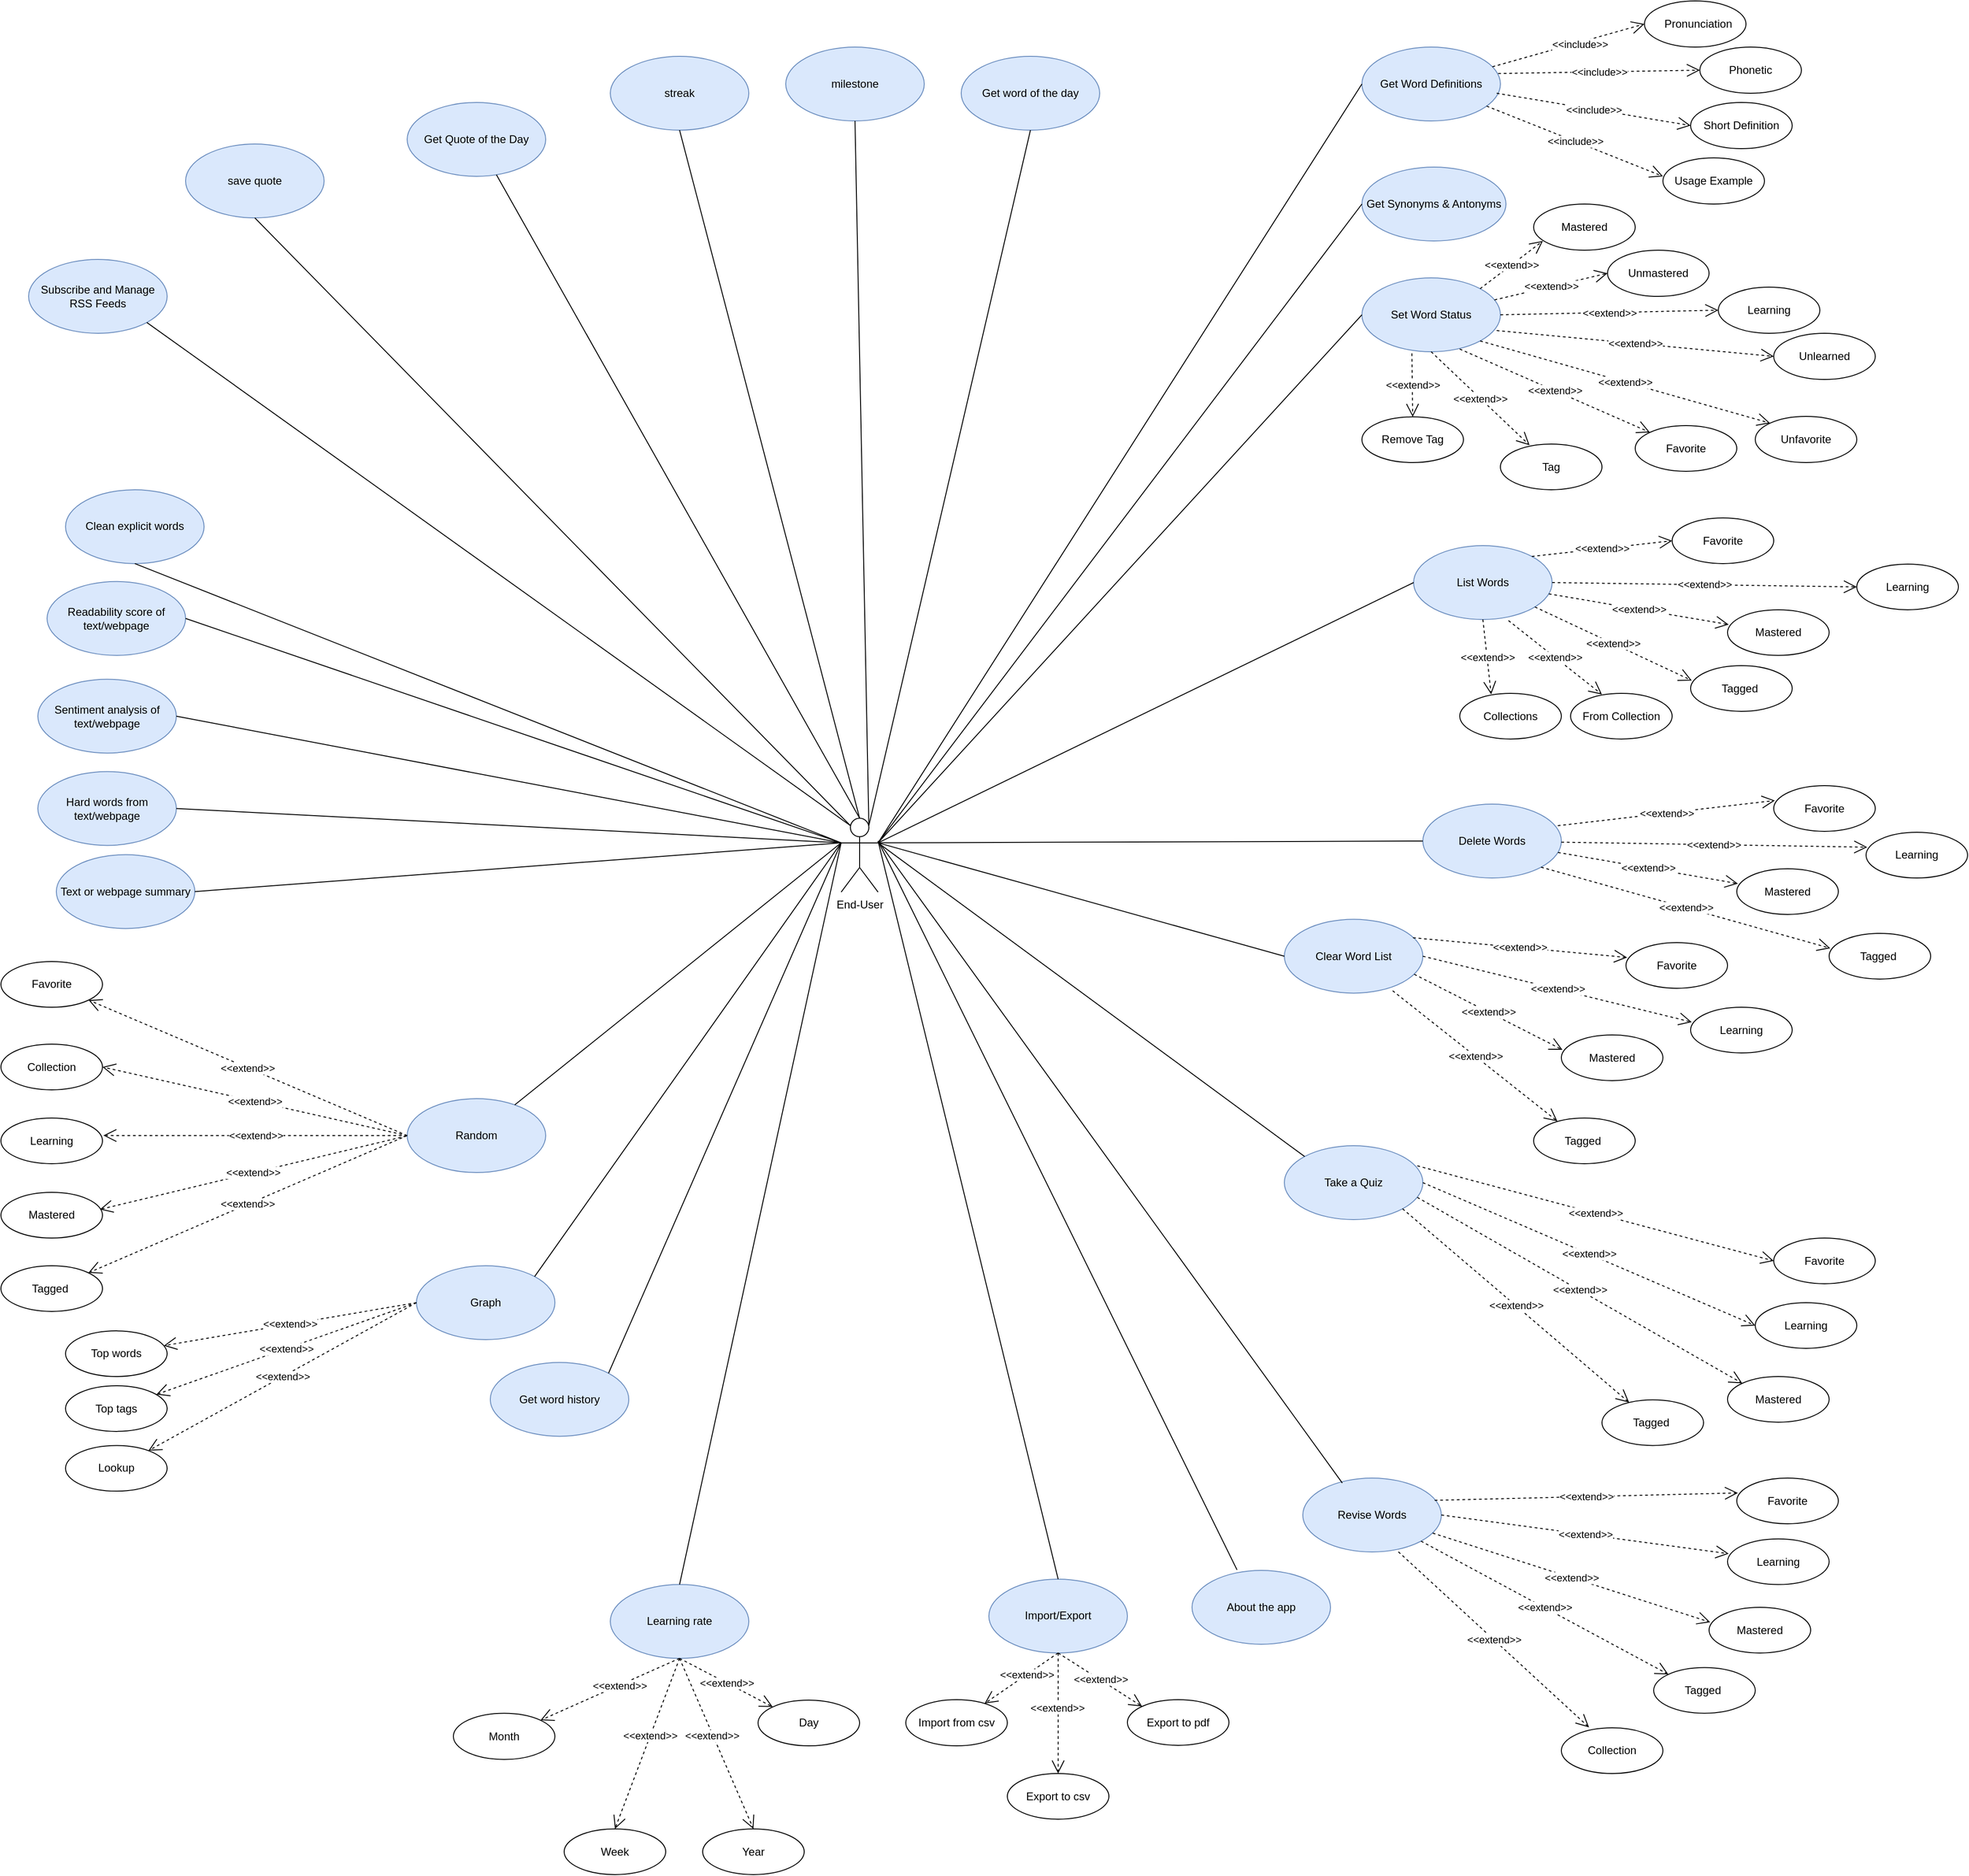 <mxfile version="20.8.3" type="github">
  <diagram id="zPU-ZQHdzsCE8Zm9KI6f" name="Page-1">
    <mxGraphModel dx="5340" dy="1580" grid="1" gridSize="10" guides="1" tooltips="1" connect="1" arrows="1" fold="1" page="1" pageScale="1" pageWidth="827" pageHeight="1169" math="0" shadow="0">
      <root>
        <mxCell id="0" />
        <mxCell id="1" parent="0" />
        <mxCell id="BPOh-EkQY-3shNrvovxU-1" value="Get Synonyms &amp;amp; Antonyms" style="ellipse;whiteSpace=wrap;html=1;fillColor=#dae8fc;strokeColor=#6c8ebf;" parent="1" vertex="1">
          <mxGeometry x="264" y="190" width="156" height="80" as="geometry" />
        </mxCell>
        <mxCell id="BPOh-EkQY-3shNrvovxU-2" value="Get Word Definitions" style="ellipse;whiteSpace=wrap;html=1;fillColor=#dae8fc;strokeColor=#6c8ebf;" parent="1" vertex="1">
          <mxGeometry x="264" y="60" width="150" height="80" as="geometry" />
        </mxCell>
        <mxCell id="BPOh-EkQY-3shNrvovxU-3" value="Set Word Status" style="ellipse;whiteSpace=wrap;html=1;fillColor=#dae8fc;strokeColor=#6c8ebf;" parent="1" vertex="1">
          <mxGeometry x="264" y="310" width="150" height="80" as="geometry" />
        </mxCell>
        <mxCell id="BPOh-EkQY-3shNrvovxU-5" value="End-User" style="shape=umlActor;verticalLabelPosition=bottom;verticalAlign=top;html=1;outlineConnect=0;" parent="1" vertex="1">
          <mxGeometry x="-300" y="895.28" width="40" height="80" as="geometry" />
        </mxCell>
        <mxCell id="9B-9gMZka3vors6aTcEZ-6" value="&amp;lt;&amp;lt;include&amp;gt;&amp;gt;" style="endArrow=open;endSize=12;dashed=1;html=1;rounded=0;entryX=0;entryY=0.5;entryDx=0;entryDy=0;" parent="1" source="BPOh-EkQY-3shNrvovxU-2" target="9B-9gMZka3vors6aTcEZ-11" edge="1">
          <mxGeometry x="0.139" y="-2" width="160" relative="1" as="geometry">
            <mxPoint x="450" y="200" as="sourcePoint" />
            <mxPoint x="570" y="40" as="targetPoint" />
            <mxPoint as="offset" />
          </mxGeometry>
        </mxCell>
        <mxCell id="9B-9gMZka3vors6aTcEZ-8" value="&amp;lt;&amp;lt;include&amp;gt;&amp;gt;" style="endArrow=open;endSize=12;dashed=1;html=1;rounded=0;exitX=0.984;exitY=0.358;exitDx=0;exitDy=0;exitPerimeter=0;entryX=0;entryY=0.5;entryDx=0;entryDy=0;" parent="1" source="BPOh-EkQY-3shNrvovxU-2" target="9B-9gMZka3vors6aTcEZ-12" edge="1">
          <mxGeometry width="160" relative="1" as="geometry">
            <mxPoint x="449.996" y="179.091" as="sourcePoint" />
            <mxPoint x="620" y="80" as="targetPoint" />
          </mxGeometry>
        </mxCell>
        <mxCell id="9B-9gMZka3vors6aTcEZ-9" value="&amp;lt;&amp;lt;include&amp;gt;&amp;gt;" style="endArrow=open;endSize=12;dashed=1;html=1;rounded=0;entryX=0;entryY=0.5;entryDx=0;entryDy=0;" parent="1" target="9B-9gMZka3vors6aTcEZ-13" edge="1">
          <mxGeometry width="160" relative="1" as="geometry">
            <mxPoint x="410" y="110" as="sourcePoint" />
            <mxPoint x="610" y="110" as="targetPoint" />
          </mxGeometry>
        </mxCell>
        <mxCell id="9B-9gMZka3vors6aTcEZ-10" value="&amp;lt;&amp;lt;include&amp;gt;&amp;gt;" style="endArrow=open;endSize=12;dashed=1;html=1;rounded=0;" parent="1" source="BPOh-EkQY-3shNrvovxU-2" edge="1">
          <mxGeometry width="160" relative="1" as="geometry">
            <mxPoint x="399.996" y="240.091" as="sourcePoint" />
            <mxPoint x="590" y="200" as="targetPoint" />
            <Array as="points" />
          </mxGeometry>
        </mxCell>
        <mxCell id="9B-9gMZka3vors6aTcEZ-11" value="&amp;nbsp; &amp;nbsp;Pronunciation&lt;span style=&quot;white-space: pre;&quot;&gt; &lt;/span&gt;" style="ellipse;whiteSpace=wrap;html=1;" parent="1" vertex="1">
          <mxGeometry x="570" y="10" width="110" height="50" as="geometry" />
        </mxCell>
        <mxCell id="9B-9gMZka3vors6aTcEZ-12" value="Phonetic" style="ellipse;whiteSpace=wrap;html=1;" parent="1" vertex="1">
          <mxGeometry x="630" y="60" width="110" height="50" as="geometry" />
        </mxCell>
        <mxCell id="9B-9gMZka3vors6aTcEZ-13" value="Short Definition" style="ellipse;whiteSpace=wrap;html=1;" parent="1" vertex="1">
          <mxGeometry x="620" y="120" width="110" height="50" as="geometry" />
        </mxCell>
        <mxCell id="9B-9gMZka3vors6aTcEZ-14" value="Usage Example" style="ellipse;whiteSpace=wrap;html=1;" parent="1" vertex="1">
          <mxGeometry x="590" y="180" width="110" height="50" as="geometry" />
        </mxCell>
        <mxCell id="9B-9gMZka3vors6aTcEZ-15" value="" style="endArrow=none;html=1;rounded=0;exitX=1;exitY=0.333;exitDx=0;exitDy=0;exitPerimeter=0;entryX=0;entryY=0.5;entryDx=0;entryDy=0;" parent="1" source="BPOh-EkQY-3shNrvovxU-5" target="BPOh-EkQY-3shNrvovxU-2" edge="1">
          <mxGeometry width="50" height="50" relative="1" as="geometry">
            <mxPoint x="300" y="390" as="sourcePoint" />
            <mxPoint x="350" y="340" as="targetPoint" />
          </mxGeometry>
        </mxCell>
        <mxCell id="9B-9gMZka3vors6aTcEZ-16" value="" style="endArrow=none;html=1;rounded=0;exitX=1;exitY=0.333;exitDx=0;exitDy=0;exitPerimeter=0;entryX=0;entryY=0.5;entryDx=0;entryDy=0;" parent="1" source="BPOh-EkQY-3shNrvovxU-5" target="BPOh-EkQY-3shNrvovxU-1" edge="1">
          <mxGeometry width="50" height="50" relative="1" as="geometry">
            <mxPoint x="110" y="296.667" as="sourcePoint" />
            <mxPoint x="274.0" y="110" as="targetPoint" />
          </mxGeometry>
        </mxCell>
        <mxCell id="9B-9gMZka3vors6aTcEZ-17" value="&amp;lt;&amp;lt;extend&amp;gt;&amp;gt;" style="endArrow=open;endSize=12;dashed=1;html=1;rounded=0;exitX=1;exitY=0;exitDx=0;exitDy=0;" parent="1" source="BPOh-EkQY-3shNrvovxU-3" edge="1">
          <mxGeometry width="160" relative="1" as="geometry">
            <mxPoint x="400.004" y="329.996" as="sourcePoint" />
            <mxPoint x="460" y="270" as="targetPoint" />
            <Array as="points" />
          </mxGeometry>
        </mxCell>
        <mxCell id="9B-9gMZka3vors6aTcEZ-18" value="Mastered" style="ellipse;whiteSpace=wrap;html=1;" parent="1" vertex="1">
          <mxGeometry x="450" y="230" width="110" height="50" as="geometry" />
        </mxCell>
        <mxCell id="9B-9gMZka3vors6aTcEZ-19" value="&amp;lt;&amp;lt;extend&amp;gt;&amp;gt;" style="endArrow=open;endSize=12;dashed=1;html=1;rounded=0;entryX=0;entryY=0.5;entryDx=0;entryDy=0;" parent="1" source="BPOh-EkQY-3shNrvovxU-3" target="9B-9gMZka3vors6aTcEZ-20" edge="1">
          <mxGeometry width="160" relative="1" as="geometry">
            <mxPoint x="414.0" y="404.56" as="sourcePoint" />
            <mxPoint x="527.65" y="390" as="targetPoint" />
            <Array as="points" />
          </mxGeometry>
        </mxCell>
        <mxCell id="9B-9gMZka3vors6aTcEZ-20" value="Unmastered" style="ellipse;whiteSpace=wrap;html=1;" parent="1" vertex="1">
          <mxGeometry x="530" y="280" width="110" height="50" as="geometry" />
        </mxCell>
        <mxCell id="9B-9gMZka3vors6aTcEZ-21" value="&amp;lt;&amp;lt;extend&amp;gt;&amp;gt;" style="endArrow=open;endSize=12;dashed=1;html=1;rounded=0;entryX=0;entryY=0.5;entryDx=0;entryDy=0;exitX=1;exitY=0.5;exitDx=0;exitDy=0;" parent="1" source="BPOh-EkQY-3shNrvovxU-3" target="9B-9gMZka3vors6aTcEZ-22" edge="1">
          <mxGeometry width="160" relative="1" as="geometry">
            <mxPoint x="369.996" y="472.317" as="sourcePoint" />
            <mxPoint x="487.29" y="500" as="targetPoint" />
            <Array as="points" />
          </mxGeometry>
        </mxCell>
        <mxCell id="9B-9gMZka3vors6aTcEZ-22" value="Learning" style="ellipse;whiteSpace=wrap;html=1;" parent="1" vertex="1">
          <mxGeometry x="650" y="320" width="110" height="50" as="geometry" />
        </mxCell>
        <mxCell id="9B-9gMZka3vors6aTcEZ-23" value="&amp;lt;&amp;lt;extend&amp;gt;&amp;gt;" style="endArrow=open;endSize=12;dashed=1;html=1;rounded=0;entryX=0;entryY=0.5;entryDx=0;entryDy=0;exitX=0.973;exitY=0.713;exitDx=0;exitDy=0;exitPerimeter=0;" parent="1" source="BPOh-EkQY-3shNrvovxU-3" target="9B-9gMZka3vors6aTcEZ-24" edge="1">
          <mxGeometry width="160" relative="1" as="geometry">
            <mxPoint x="359.996" y="532.317" as="sourcePoint" />
            <mxPoint x="477.29" y="560" as="targetPoint" />
            <Array as="points" />
          </mxGeometry>
        </mxCell>
        <mxCell id="9B-9gMZka3vors6aTcEZ-24" value="Unlearned" style="ellipse;whiteSpace=wrap;html=1;" parent="1" vertex="1">
          <mxGeometry x="710" y="370" width="110" height="50" as="geometry" />
        </mxCell>
        <mxCell id="9B-9gMZka3vors6aTcEZ-25" value="&amp;lt;&amp;lt;extend&amp;gt;&amp;gt;" style="endArrow=open;endSize=12;dashed=1;html=1;rounded=0;entryX=0;entryY=0;entryDx=0;entryDy=0;exitX=0.706;exitY=0.963;exitDx=0;exitDy=0;exitPerimeter=0;" parent="1" source="BPOh-EkQY-3shNrvovxU-3" target="9B-9gMZka3vors6aTcEZ-26" edge="1">
          <mxGeometry width="160" relative="1" as="geometry">
            <mxPoint x="220.0" y="460.0" as="sourcePoint" />
            <mxPoint x="314.34" y="630.56" as="targetPoint" />
            <Array as="points" />
          </mxGeometry>
        </mxCell>
        <mxCell id="9B-9gMZka3vors6aTcEZ-26" value="Favorite" style="ellipse;whiteSpace=wrap;html=1;" parent="1" vertex="1">
          <mxGeometry x="560" y="470" width="110" height="49.44" as="geometry" />
        </mxCell>
        <mxCell id="9B-9gMZka3vors6aTcEZ-27" value="&amp;lt;&amp;lt;extend&amp;gt;&amp;gt;" style="endArrow=open;endSize=12;dashed=1;html=1;rounded=0;entryX=0;entryY=0;entryDx=0;entryDy=0;exitX=1;exitY=1;exitDx=0;exitDy=0;" parent="1" source="BPOh-EkQY-3shNrvovxU-3" target="9B-9gMZka3vors6aTcEZ-28" edge="1">
          <mxGeometry width="160" relative="1" as="geometry">
            <mxPoint x="250.002" y="390.001" as="sourcePoint" />
            <mxPoint x="190.06" y="640.75" as="targetPoint" />
            <Array as="points" />
          </mxGeometry>
        </mxCell>
        <mxCell id="9B-9gMZka3vors6aTcEZ-28" value="Unfavorite" style="ellipse;whiteSpace=wrap;html=1;" parent="1" vertex="1">
          <mxGeometry x="690" y="460" width="110" height="50" as="geometry" />
        </mxCell>
        <mxCell id="9B-9gMZka3vors6aTcEZ-29" value="&amp;lt;&amp;lt;extend&amp;gt;&amp;gt;" style="endArrow=open;endSize=12;dashed=1;html=1;rounded=0;entryX=0.287;entryY=0.025;entryDx=0;entryDy=0;exitX=0.5;exitY=1;exitDx=0;exitDy=0;entryPerimeter=0;" parent="1" source="BPOh-EkQY-3shNrvovxU-3" target="9B-9gMZka3vors6aTcEZ-30" edge="1">
          <mxGeometry width="160" relative="1" as="geometry">
            <mxPoint x="320.1" y="390.0" as="sourcePoint" />
            <mxPoint x="174.34" y="635.04" as="targetPoint" />
            <Array as="points" />
          </mxGeometry>
        </mxCell>
        <mxCell id="9B-9gMZka3vors6aTcEZ-30" value="Tag" style="ellipse;whiteSpace=wrap;html=1;" parent="1" vertex="1">
          <mxGeometry x="414" y="490.0" width="110" height="49.44" as="geometry" />
        </mxCell>
        <mxCell id="9B-9gMZka3vors6aTcEZ-31" value="&amp;lt;&amp;lt;extend&amp;gt;&amp;gt;" style="endArrow=open;endSize=12;dashed=1;html=1;rounded=0;entryX=0.5;entryY=0;entryDx=0;entryDy=0;exitX=0.361;exitY=1.022;exitDx=0;exitDy=0;exitPerimeter=0;" parent="1" source="BPOh-EkQY-3shNrvovxU-3" target="9B-9gMZka3vors6aTcEZ-32" edge="1">
          <mxGeometry width="160" relative="1" as="geometry">
            <mxPoint x="224.1" y="385.52" as="sourcePoint" />
            <mxPoint x="78.34" y="630.56" as="targetPoint" />
            <Array as="points" />
          </mxGeometry>
        </mxCell>
        <mxCell id="9B-9gMZka3vors6aTcEZ-32" value="Remove Tag" style="ellipse;whiteSpace=wrap;html=1;" parent="1" vertex="1">
          <mxGeometry x="264" y="460.56" width="110" height="49.44" as="geometry" />
        </mxCell>
        <mxCell id="9B-9gMZka3vors6aTcEZ-33" value="" style="endArrow=none;html=1;rounded=0;entryX=0;entryY=0.5;entryDx=0;entryDy=0;exitX=1;exitY=0.333;exitDx=0;exitDy=0;exitPerimeter=0;" parent="1" source="BPOh-EkQY-3shNrvovxU-5" target="BPOh-EkQY-3shNrvovxU-3" edge="1">
          <mxGeometry width="50" height="50" relative="1" as="geometry">
            <mxPoint x="100" y="280" as="sourcePoint" />
            <mxPoint x="274.0" y="230" as="targetPoint" />
          </mxGeometry>
        </mxCell>
        <mxCell id="9B-9gMZka3vors6aTcEZ-34" value="List Words" style="ellipse;whiteSpace=wrap;html=1;fillColor=#dae8fc;strokeColor=#6c8ebf;" parent="1" vertex="1">
          <mxGeometry x="320" y="600" width="150" height="80" as="geometry" />
        </mxCell>
        <mxCell id="9B-9gMZka3vors6aTcEZ-35" value="" style="endArrow=none;html=1;rounded=0;entryX=0;entryY=0.5;entryDx=0;entryDy=0;exitX=1;exitY=0.333;exitDx=0;exitDy=0;exitPerimeter=0;" parent="1" source="BPOh-EkQY-3shNrvovxU-5" target="9B-9gMZka3vors6aTcEZ-34" edge="1">
          <mxGeometry width="50" height="50" relative="1" as="geometry">
            <mxPoint x="100" y="290" as="sourcePoint" />
            <mxPoint x="254.0" y="505" as="targetPoint" />
          </mxGeometry>
        </mxCell>
        <mxCell id="9B-9gMZka3vors6aTcEZ-36" value="Delete Words" style="ellipse;whiteSpace=wrap;html=1;fillColor=#dae8fc;strokeColor=#6c8ebf;" parent="1" vertex="1">
          <mxGeometry x="330" y="880" width="150" height="80" as="geometry" />
        </mxCell>
        <mxCell id="9B-9gMZka3vors6aTcEZ-37" value="" style="endArrow=none;html=1;rounded=0;entryX=0;entryY=0.5;entryDx=0;entryDy=0;exitX=1;exitY=0.333;exitDx=0;exitDy=0;exitPerimeter=0;" parent="1" source="BPOh-EkQY-3shNrvovxU-5" target="9B-9gMZka3vors6aTcEZ-36" edge="1">
          <mxGeometry width="50" height="50" relative="1" as="geometry">
            <mxPoint x="100" y="796.667" as="sourcePoint" />
            <mxPoint x="274.0" y="620" as="targetPoint" />
          </mxGeometry>
        </mxCell>
        <mxCell id="9B-9gMZka3vors6aTcEZ-38" value="Clear Word List" style="ellipse;whiteSpace=wrap;html=1;fillColor=#dae8fc;strokeColor=#6c8ebf;" parent="1" vertex="1">
          <mxGeometry x="180" y="1004.72" width="150" height="80" as="geometry" />
        </mxCell>
        <mxCell id="9B-9gMZka3vors6aTcEZ-39" value="" style="endArrow=none;html=1;rounded=0;entryX=0;entryY=0.5;entryDx=0;entryDy=0;exitX=1;exitY=0.333;exitDx=0;exitDy=0;exitPerimeter=0;" parent="1" source="BPOh-EkQY-3shNrvovxU-5" target="9B-9gMZka3vors6aTcEZ-38" edge="1">
          <mxGeometry width="50" height="50" relative="1" as="geometry">
            <mxPoint x="50" y="490" as="sourcePoint" />
            <mxPoint x="274.0" y="740" as="targetPoint" />
          </mxGeometry>
        </mxCell>
        <mxCell id="9B-9gMZka3vors6aTcEZ-43" value="&amp;lt;&amp;lt;extend&amp;gt;&amp;gt;" style="endArrow=open;endSize=12;dashed=1;html=1;rounded=0;entryX=0;entryY=0.5;entryDx=0;entryDy=0;exitX=1;exitY=0;exitDx=0;exitDy=0;" parent="1" source="9B-9gMZka3vors6aTcEZ-34" target="9B-9gMZka3vors6aTcEZ-44" edge="1">
          <mxGeometry width="160" relative="1" as="geometry">
            <mxPoint x="500.003" y="665.889" as="sourcePoint" />
            <mxPoint x="422.18" y="780.56" as="targetPoint" />
            <Array as="points" />
          </mxGeometry>
        </mxCell>
        <mxCell id="9B-9gMZka3vors6aTcEZ-44" value="Favorite" style="ellipse;whiteSpace=wrap;html=1;" parent="1" vertex="1">
          <mxGeometry x="600" y="570" width="110" height="49.44" as="geometry" />
        </mxCell>
        <mxCell id="9B-9gMZka3vors6aTcEZ-45" value="&amp;lt;&amp;lt;extend&amp;gt;&amp;gt;" style="endArrow=open;endSize=12;dashed=1;html=1;rounded=0;entryX=0;entryY=0.5;entryDx=0;entryDy=0;exitX=1;exitY=0.5;exitDx=0;exitDy=0;" parent="1" source="9B-9gMZka3vors6aTcEZ-34" target="9B-9gMZka3vors6aTcEZ-46" edge="1">
          <mxGeometry width="160" relative="1" as="geometry">
            <mxPoint x="425" y="675" as="sourcePoint" />
            <mxPoint x="452.18" y="855.56" as="targetPoint" />
            <Array as="points" />
          </mxGeometry>
        </mxCell>
        <mxCell id="9B-9gMZka3vors6aTcEZ-46" value="Learning" style="ellipse;whiteSpace=wrap;html=1;" parent="1" vertex="1">
          <mxGeometry x="800" y="620" width="110" height="49.44" as="geometry" />
        </mxCell>
        <mxCell id="9B-9gMZka3vors6aTcEZ-47" value="&amp;lt;&amp;lt;extend&amp;gt;&amp;gt;" style="endArrow=open;endSize=12;dashed=1;html=1;rounded=0;entryX=0.011;entryY=0.325;entryDx=0;entryDy=0;entryPerimeter=0;" parent="1" source="9B-9gMZka3vors6aTcEZ-34" target="9B-9gMZka3vors6aTcEZ-48" edge="1">
          <mxGeometry width="160" relative="1" as="geometry">
            <mxPoint x="425" y="755" as="sourcePoint" />
            <mxPoint x="452.18" y="935.56" as="targetPoint" />
            <Array as="points" />
          </mxGeometry>
        </mxCell>
        <mxCell id="9B-9gMZka3vors6aTcEZ-48" value="Mastered" style="ellipse;whiteSpace=wrap;html=1;" parent="1" vertex="1">
          <mxGeometry x="660" y="669.44" width="110" height="49.44" as="geometry" />
        </mxCell>
        <mxCell id="9B-9gMZka3vors6aTcEZ-49" value="&amp;lt;&amp;lt;extend&amp;gt;&amp;gt;" style="endArrow=open;endSize=12;dashed=1;html=1;rounded=0;entryX=0.011;entryY=0.325;entryDx=0;entryDy=0;entryPerimeter=0;" parent="1" source="9B-9gMZka3vors6aTcEZ-34" target="9B-9gMZka3vors6aTcEZ-50" edge="1">
          <mxGeometry width="160" relative="1" as="geometry">
            <mxPoint x="414" y="815" as="sourcePoint" />
            <mxPoint x="441.18" y="995.56" as="targetPoint" />
            <Array as="points" />
          </mxGeometry>
        </mxCell>
        <mxCell id="9B-9gMZka3vors6aTcEZ-50" value="Tagged&amp;nbsp;" style="ellipse;whiteSpace=wrap;html=1;" parent="1" vertex="1">
          <mxGeometry x="620" y="730" width="110" height="49.44" as="geometry" />
        </mxCell>
        <mxCell id="9B-9gMZka3vors6aTcEZ-52" value="&amp;lt;&amp;lt;extend&amp;gt;&amp;gt;" style="endArrow=open;endSize=12;dashed=1;html=1;rounded=0;entryX=0.309;entryY=0.024;entryDx=0;entryDy=0;entryPerimeter=0;exitX=0.685;exitY=1.015;exitDx=0;exitDy=0;exitPerimeter=0;" parent="1" source="9B-9gMZka3vors6aTcEZ-34" target="9B-9gMZka3vors6aTcEZ-53" edge="1">
          <mxGeometry width="160" relative="1" as="geometry">
            <mxPoint x="320.002" y="699.995" as="sourcePoint" />
            <mxPoint x="320.43" y="1023.86" as="targetPoint" />
            <Array as="points" />
          </mxGeometry>
        </mxCell>
        <mxCell id="9B-9gMZka3vors6aTcEZ-53" value="From Collection" style="ellipse;whiteSpace=wrap;html=1;" parent="1" vertex="1">
          <mxGeometry x="490" y="760" width="110" height="49.44" as="geometry" />
        </mxCell>
        <mxCell id="9B-9gMZka3vors6aTcEZ-54" value="&amp;lt;&amp;lt;extend&amp;gt;&amp;gt;" style="endArrow=open;endSize=12;dashed=1;html=1;rounded=0;entryX=0.011;entryY=0.325;entryDx=0;entryDy=0;entryPerimeter=0;exitX=0.974;exitY=0.292;exitDx=0;exitDy=0;exitPerimeter=0;" parent="1" source="9B-9gMZka3vors6aTcEZ-36" target="9B-9gMZka3vors6aTcEZ-55" edge="1">
          <mxGeometry width="160" relative="1" as="geometry">
            <mxPoint x="482.5" y="910" as="sourcePoint" />
            <mxPoint x="509.68" y="1090.56" as="targetPoint" />
            <Array as="points" />
          </mxGeometry>
        </mxCell>
        <mxCell id="9B-9gMZka3vors6aTcEZ-55" value="Favorite" style="ellipse;whiteSpace=wrap;html=1;" parent="1" vertex="1">
          <mxGeometry x="710" y="860" width="110" height="49.44" as="geometry" />
        </mxCell>
        <mxCell id="9B-9gMZka3vors6aTcEZ-56" value="&amp;lt;&amp;lt;extend&amp;gt;&amp;gt;" style="endArrow=open;endSize=12;dashed=1;html=1;rounded=0;entryX=0.011;entryY=0.325;entryDx=0;entryDy=0;entryPerimeter=0;" parent="1" source="9B-9gMZka3vors6aTcEZ-36" target="9B-9gMZka3vors6aTcEZ-57" edge="1">
          <mxGeometry width="160" relative="1" as="geometry">
            <mxPoint x="557.5" y="950" as="sourcePoint" />
            <mxPoint x="539.68" y="1165.56" as="targetPoint" />
            <Array as="points" />
          </mxGeometry>
        </mxCell>
        <mxCell id="9B-9gMZka3vors6aTcEZ-57" value="Learning" style="ellipse;whiteSpace=wrap;html=1;" parent="1" vertex="1">
          <mxGeometry x="810" y="910.56" width="110" height="49.44" as="geometry" />
        </mxCell>
        <mxCell id="9B-9gMZka3vors6aTcEZ-58" value="&amp;lt;&amp;lt;extend&amp;gt;&amp;gt;" style="endArrow=open;endSize=12;dashed=1;html=1;rounded=0;entryX=0.011;entryY=0.325;entryDx=0;entryDy=0;entryPerimeter=0;" parent="1" source="9B-9gMZka3vors6aTcEZ-36" target="9B-9gMZka3vors6aTcEZ-59" edge="1">
          <mxGeometry width="160" relative="1" as="geometry">
            <mxPoint x="551.608" y="965.541" as="sourcePoint" />
            <mxPoint x="539.68" y="1245.56" as="targetPoint" />
            <Array as="points" />
          </mxGeometry>
        </mxCell>
        <mxCell id="9B-9gMZka3vors6aTcEZ-59" value="Mastered" style="ellipse;whiteSpace=wrap;html=1;" parent="1" vertex="1">
          <mxGeometry x="670" y="950" width="110" height="49.44" as="geometry" />
        </mxCell>
        <mxCell id="9B-9gMZka3vors6aTcEZ-60" value="&amp;lt;&amp;lt;extend&amp;gt;&amp;gt;" style="endArrow=open;endSize=12;dashed=1;html=1;rounded=0;entryX=0.011;entryY=0.325;entryDx=0;entryDy=0;entryPerimeter=0;exitX=1;exitY=1;exitDx=0;exitDy=0;" parent="1" source="9B-9gMZka3vors6aTcEZ-36" target="9B-9gMZka3vors6aTcEZ-61" edge="1">
          <mxGeometry width="160" relative="1" as="geometry">
            <mxPoint x="528.252" y="981.695" as="sourcePoint" />
            <mxPoint x="528.68" y="1305.56" as="targetPoint" />
            <Array as="points" />
          </mxGeometry>
        </mxCell>
        <mxCell id="9B-9gMZka3vors6aTcEZ-61" value="Tagged&amp;nbsp;" style="ellipse;whiteSpace=wrap;html=1;" parent="1" vertex="1">
          <mxGeometry x="770" y="1020" width="110" height="49.44" as="geometry" />
        </mxCell>
        <mxCell id="9B-9gMZka3vors6aTcEZ-62" value="&amp;lt;&amp;lt;extend&amp;gt;&amp;gt;" style="endArrow=open;endSize=12;dashed=1;html=1;rounded=0;entryX=0.011;entryY=0.325;entryDx=0;entryDy=0;entryPerimeter=0;exitX=0.929;exitY=0.25;exitDx=0;exitDy=0;exitPerimeter=0;" parent="1" source="9B-9gMZka3vors6aTcEZ-38" target="9B-9gMZka3vors6aTcEZ-63" edge="1">
          <mxGeometry width="160" relative="1" as="geometry">
            <mxPoint x="282.38" y="1033.36" as="sourcePoint" />
            <mxPoint x="315.96" y="1220.56" as="targetPoint" />
            <Array as="points" />
          </mxGeometry>
        </mxCell>
        <mxCell id="9B-9gMZka3vors6aTcEZ-63" value="Favorite" style="ellipse;whiteSpace=wrap;html=1;" parent="1" vertex="1">
          <mxGeometry x="550" y="1030" width="110" height="49.44" as="geometry" />
        </mxCell>
        <mxCell id="9B-9gMZka3vors6aTcEZ-64" value="&amp;lt;&amp;lt;extend&amp;gt;&amp;gt;" style="endArrow=open;endSize=12;dashed=1;html=1;rounded=0;entryX=0.011;entryY=0.325;entryDx=0;entryDy=0;entryPerimeter=0;exitX=1;exitY=0.5;exitDx=0;exitDy=0;" parent="1" source="9B-9gMZka3vors6aTcEZ-38" target="9B-9gMZka3vors6aTcEZ-65" edge="1">
          <mxGeometry width="160" relative="1" as="geometry">
            <mxPoint x="286.252" y="1051.087" as="sourcePoint" />
            <mxPoint x="345.96" y="1295.56" as="targetPoint" />
            <Array as="points" />
          </mxGeometry>
        </mxCell>
        <mxCell id="9B-9gMZka3vors6aTcEZ-65" value="Learning" style="ellipse;whiteSpace=wrap;html=1;" parent="1" vertex="1">
          <mxGeometry x="620" y="1100" width="110" height="49.44" as="geometry" />
        </mxCell>
        <mxCell id="9B-9gMZka3vors6aTcEZ-66" value="&amp;lt;&amp;lt;extend&amp;gt;&amp;gt;" style="endArrow=open;endSize=12;dashed=1;html=1;rounded=0;entryX=0.011;entryY=0.325;entryDx=0;entryDy=0;entryPerimeter=0;exitX=0.938;exitY=0.745;exitDx=0;exitDy=0;exitPerimeter=0;" parent="1" source="9B-9gMZka3vors6aTcEZ-38" target="9B-9gMZka3vors6aTcEZ-67" edge="1">
          <mxGeometry width="160" relative="1" as="geometry">
            <mxPoint x="282.638" y="1062.314" as="sourcePoint" />
            <mxPoint x="345.96" y="1375.56" as="targetPoint" />
            <Array as="points" />
          </mxGeometry>
        </mxCell>
        <mxCell id="9B-9gMZka3vors6aTcEZ-67" value="Mastered" style="ellipse;whiteSpace=wrap;html=1;" parent="1" vertex="1">
          <mxGeometry x="480" y="1130" width="110" height="49.44" as="geometry" />
        </mxCell>
        <mxCell id="9B-9gMZka3vors6aTcEZ-68" value="&amp;lt;&amp;lt;extend&amp;gt;&amp;gt;" style="endArrow=open;endSize=12;dashed=1;html=1;rounded=0;entryX=0.234;entryY=0.071;entryDx=0;entryDy=0;entryPerimeter=0;exitX=0.782;exitY=0.968;exitDx=0;exitDy=0;exitPerimeter=0;" parent="1" source="9B-9gMZka3vors6aTcEZ-38" target="9B-9gMZka3vors6aTcEZ-69" edge="1">
          <mxGeometry width="160" relative="1" as="geometry">
            <mxPoint x="263.998" y="1078.451" as="sourcePoint" />
            <mxPoint x="334.96" y="1435.56" as="targetPoint" />
            <Array as="points" />
          </mxGeometry>
        </mxCell>
        <mxCell id="9B-9gMZka3vors6aTcEZ-69" value="Tagged&amp;nbsp;" style="ellipse;whiteSpace=wrap;html=1;" parent="1" vertex="1">
          <mxGeometry x="450" y="1220" width="110" height="49.44" as="geometry" />
        </mxCell>
        <mxCell id="9B-9gMZka3vors6aTcEZ-70" value="Take a Quiz" style="ellipse;whiteSpace=wrap;html=1;fillColor=#dae8fc;strokeColor=#6c8ebf;" parent="1" vertex="1">
          <mxGeometry x="180" y="1250" width="150" height="80" as="geometry" />
        </mxCell>
        <mxCell id="9B-9gMZka3vors6aTcEZ-71" value="&amp;lt;&amp;lt;extend&amp;gt;&amp;gt;" style="endArrow=open;endSize=12;dashed=1;html=1;rounded=0;entryX=0;entryY=0.5;entryDx=0;entryDy=0;exitX=0.96;exitY=0.272;exitDx=0;exitDy=0;exitPerimeter=0;" parent="1" source="9B-9gMZka3vors6aTcEZ-70" target="9B-9gMZka3vors6aTcEZ-72" edge="1">
          <mxGeometry width="160" relative="1" as="geometry">
            <mxPoint x="252.38" y="1338.64" as="sourcePoint" />
            <mxPoint x="285.96" y="1525.84" as="targetPoint" />
            <Array as="points" />
          </mxGeometry>
        </mxCell>
        <mxCell id="9B-9gMZka3vors6aTcEZ-72" value="Favorite" style="ellipse;whiteSpace=wrap;html=1;" parent="1" vertex="1">
          <mxGeometry x="710" y="1350" width="110" height="49.44" as="geometry" />
        </mxCell>
        <mxCell id="9B-9gMZka3vors6aTcEZ-73" value="&amp;lt;&amp;lt;extend&amp;gt;&amp;gt;" style="endArrow=open;endSize=12;dashed=1;html=1;rounded=0;entryX=0;entryY=0.5;entryDx=0;entryDy=0;exitX=1;exitY=0.5;exitDx=0;exitDy=0;" parent="1" source="9B-9gMZka3vors6aTcEZ-70" target="9B-9gMZka3vors6aTcEZ-74" edge="1">
          <mxGeometry width="160" relative="1" as="geometry">
            <mxPoint x="256.252" y="1356.367" as="sourcePoint" />
            <mxPoint x="315.96" y="1600.84" as="targetPoint" />
            <Array as="points" />
          </mxGeometry>
        </mxCell>
        <mxCell id="9B-9gMZka3vors6aTcEZ-74" value="Learning" style="ellipse;whiteSpace=wrap;html=1;" parent="1" vertex="1">
          <mxGeometry x="690" y="1420" width="110" height="49.44" as="geometry" />
        </mxCell>
        <mxCell id="9B-9gMZka3vors6aTcEZ-75" value="&amp;lt;&amp;lt;extend&amp;gt;&amp;gt;" style="endArrow=open;endSize=12;dashed=1;html=1;rounded=0;entryX=0;entryY=0;entryDx=0;entryDy=0;exitX=0.96;exitY=0.699;exitDx=0;exitDy=0;exitPerimeter=0;" parent="1" source="9B-9gMZka3vors6aTcEZ-70" target="9B-9gMZka3vors6aTcEZ-76" edge="1">
          <mxGeometry width="160" relative="1" as="geometry">
            <mxPoint x="330" y="1310" as="sourcePoint" />
            <mxPoint x="315.96" y="1680.84" as="targetPoint" />
            <Array as="points" />
          </mxGeometry>
        </mxCell>
        <mxCell id="9B-9gMZka3vors6aTcEZ-76" value="Mastered" style="ellipse;whiteSpace=wrap;html=1;" parent="1" vertex="1">
          <mxGeometry x="660" y="1500" width="110" height="49.44" as="geometry" />
        </mxCell>
        <mxCell id="9B-9gMZka3vors6aTcEZ-77" value="&amp;lt;&amp;lt;extend&amp;gt;&amp;gt;" style="endArrow=open;endSize=12;dashed=1;html=1;rounded=0;exitX=1;exitY=1;exitDx=0;exitDy=0;" parent="1" source="9B-9gMZka3vors6aTcEZ-70" target="9B-9gMZka3vors6aTcEZ-78" edge="1">
          <mxGeometry width="160" relative="1" as="geometry">
            <mxPoint x="310" y="1320" as="sourcePoint" />
            <mxPoint x="550" y="1520" as="targetPoint" />
            <Array as="points" />
          </mxGeometry>
        </mxCell>
        <mxCell id="9B-9gMZka3vors6aTcEZ-78" value="Tagged&amp;nbsp;" style="ellipse;whiteSpace=wrap;html=1;" parent="1" vertex="1">
          <mxGeometry x="524" y="1525.28" width="110" height="49.44" as="geometry" />
        </mxCell>
        <mxCell id="9B-9gMZka3vors6aTcEZ-79" value="Revise Words" style="ellipse;whiteSpace=wrap;html=1;fillColor=#dae8fc;strokeColor=#6c8ebf;" parent="1" vertex="1">
          <mxGeometry x="200" y="1610" width="150" height="80" as="geometry" />
        </mxCell>
        <mxCell id="9B-9gMZka3vors6aTcEZ-80" value="&amp;lt;&amp;lt;extend&amp;gt;&amp;gt;" style="endArrow=open;endSize=12;dashed=1;html=1;rounded=0;entryX=0.011;entryY=0.325;entryDx=0;entryDy=0;entryPerimeter=0;exitX=0.952;exitY=0.301;exitDx=0;exitDy=0;exitPerimeter=0;" parent="1" source="9B-9gMZka3vors6aTcEZ-79" target="9B-9gMZka3vors6aTcEZ-81" edge="1">
          <mxGeometry width="160" relative="1" as="geometry">
            <mxPoint x="262.38" y="1628.64" as="sourcePoint" />
            <mxPoint x="295.96" y="1815.84" as="targetPoint" />
            <Array as="points" />
          </mxGeometry>
        </mxCell>
        <mxCell id="9B-9gMZka3vors6aTcEZ-81" value="Favorite" style="ellipse;whiteSpace=wrap;html=1;" parent="1" vertex="1">
          <mxGeometry x="670" y="1610" width="110" height="49.44" as="geometry" />
        </mxCell>
        <mxCell id="9B-9gMZka3vors6aTcEZ-82" value="&amp;lt;&amp;lt;extend&amp;gt;&amp;gt;" style="endArrow=open;endSize=12;dashed=1;html=1;rounded=0;entryX=0.011;entryY=0.325;entryDx=0;entryDy=0;entryPerimeter=0;exitX=1;exitY=0.5;exitDx=0;exitDy=0;" parent="1" source="9B-9gMZka3vors6aTcEZ-79" target="9B-9gMZka3vors6aTcEZ-83" edge="1">
          <mxGeometry width="160" relative="1" as="geometry">
            <mxPoint x="266.252" y="1646.367" as="sourcePoint" />
            <mxPoint x="325.96" y="1890.84" as="targetPoint" />
            <Array as="points" />
          </mxGeometry>
        </mxCell>
        <mxCell id="9B-9gMZka3vors6aTcEZ-83" value="Learning" style="ellipse;whiteSpace=wrap;html=1;" parent="1" vertex="1">
          <mxGeometry x="660" y="1675.84" width="110" height="49.44" as="geometry" />
        </mxCell>
        <mxCell id="9B-9gMZka3vors6aTcEZ-84" value="&amp;lt;&amp;lt;extend&amp;gt;&amp;gt;" style="endArrow=open;endSize=12;dashed=1;html=1;rounded=0;entryX=0.011;entryY=0.325;entryDx=0;entryDy=0;entryPerimeter=0;exitX=0.938;exitY=0.745;exitDx=0;exitDy=0;exitPerimeter=0;" parent="1" source="9B-9gMZka3vors6aTcEZ-79" target="9B-9gMZka3vors6aTcEZ-85" edge="1">
          <mxGeometry width="160" relative="1" as="geometry">
            <mxPoint x="262.638" y="1657.594" as="sourcePoint" />
            <mxPoint x="325.96" y="1970.84" as="targetPoint" />
            <Array as="points" />
          </mxGeometry>
        </mxCell>
        <mxCell id="9B-9gMZka3vors6aTcEZ-85" value="Mastered" style="ellipse;whiteSpace=wrap;html=1;" parent="1" vertex="1">
          <mxGeometry x="640" y="1750" width="110" height="49.44" as="geometry" />
        </mxCell>
        <mxCell id="9B-9gMZka3vors6aTcEZ-86" value="&amp;lt;&amp;lt;extend&amp;gt;&amp;gt;" style="endArrow=open;endSize=12;dashed=1;html=1;rounded=0;entryX=0;entryY=0;entryDx=0;entryDy=0;exitX=1;exitY=1;exitDx=0;exitDy=0;" parent="1" source="9B-9gMZka3vors6aTcEZ-79" target="9B-9gMZka3vors6aTcEZ-87" edge="1">
          <mxGeometry width="160" relative="1" as="geometry">
            <mxPoint x="243.998" y="1673.731" as="sourcePoint" />
            <mxPoint x="314.96" y="2030.84" as="targetPoint" />
            <Array as="points" />
          </mxGeometry>
        </mxCell>
        <mxCell id="9B-9gMZka3vors6aTcEZ-87" value="Tagged&amp;nbsp;" style="ellipse;whiteSpace=wrap;html=1;" parent="1" vertex="1">
          <mxGeometry x="580" y="1815.28" width="110" height="49.44" as="geometry" />
        </mxCell>
        <mxCell id="9B-9gMZka3vors6aTcEZ-88" value="" style="endArrow=none;html=1;rounded=0;entryX=0;entryY=0;entryDx=0;entryDy=0;exitX=1;exitY=0.333;exitDx=0;exitDy=0;exitPerimeter=0;" parent="1" source="BPOh-EkQY-3shNrvovxU-5" target="9B-9gMZka3vors6aTcEZ-70" edge="1">
          <mxGeometry width="50" height="50" relative="1" as="geometry">
            <mxPoint x="40" y="929.997" as="sourcePoint" />
            <mxPoint x="180.0" y="1148.05" as="targetPoint" />
          </mxGeometry>
        </mxCell>
        <mxCell id="9B-9gMZka3vors6aTcEZ-89" value="" style="endArrow=none;html=1;rounded=0;entryX=0.285;entryY=0.066;entryDx=0;entryDy=0;entryPerimeter=0;" parent="1" target="9B-9gMZka3vors6aTcEZ-79" edge="1">
          <mxGeometry width="50" height="50" relative="1" as="geometry">
            <mxPoint x="-260" y="920" as="sourcePoint" />
            <mxPoint x="150.0" y="1470.45" as="targetPoint" />
          </mxGeometry>
        </mxCell>
        <mxCell id="WSLa8zx-vxfNaqkKEmi1-1" value="About the app" style="ellipse;whiteSpace=wrap;html=1;fillColor=#dae8fc;strokeColor=#6c8ebf;" parent="1" vertex="1">
          <mxGeometry x="80" y="1710" width="150" height="80" as="geometry" />
        </mxCell>
        <mxCell id="WSLa8zx-vxfNaqkKEmi1-4" value="" style="endArrow=none;html=1;rounded=0;entryX=0.325;entryY=-0.007;entryDx=0;entryDy=0;entryPerimeter=0;" parent="1" target="WSLa8zx-vxfNaqkKEmi1-1" edge="1">
          <mxGeometry width="50" height="50" relative="1" as="geometry">
            <mxPoint x="-260" y="920" as="sourcePoint" />
            <mxPoint x="180" y="1659.44" as="targetPoint" />
          </mxGeometry>
        </mxCell>
        <mxCell id="WSLa8zx-vxfNaqkKEmi1-5" value="&amp;lt;&amp;lt;extend&amp;gt;&amp;gt;" style="endArrow=open;endSize=12;dashed=1;html=1;rounded=0;entryX=0.309;entryY=0.024;entryDx=0;entryDy=0;entryPerimeter=0;exitX=0.5;exitY=1;exitDx=0;exitDy=0;" parent="1" source="9B-9gMZka3vors6aTcEZ-34" target="WSLa8zx-vxfNaqkKEmi1-6" edge="1">
          <mxGeometry width="160" relative="1" as="geometry">
            <mxPoint x="302.75" y="681.2" as="sourcePoint" />
            <mxPoint x="200.43" y="1023.86" as="targetPoint" />
            <Array as="points" />
          </mxGeometry>
        </mxCell>
        <mxCell id="WSLa8zx-vxfNaqkKEmi1-6" value="Collections" style="ellipse;whiteSpace=wrap;html=1;" parent="1" vertex="1">
          <mxGeometry x="370" y="760" width="110" height="49.44" as="geometry" />
        </mxCell>
        <mxCell id="WSLa8zx-vxfNaqkKEmi1-7" value="Import/Export" style="ellipse;whiteSpace=wrap;html=1;fillColor=#dae8fc;strokeColor=#6c8ebf;" parent="1" vertex="1">
          <mxGeometry x="-140" y="1719.44" width="150" height="80" as="geometry" />
        </mxCell>
        <mxCell id="WSLa8zx-vxfNaqkKEmi1-8" value="Import from csv" style="ellipse;whiteSpace=wrap;html=1;" parent="1" vertex="1">
          <mxGeometry x="-230" y="1850" width="110" height="50" as="geometry" />
        </mxCell>
        <mxCell id="WSLa8zx-vxfNaqkKEmi1-9" value="Export to pdf" style="ellipse;whiteSpace=wrap;html=1;" parent="1" vertex="1">
          <mxGeometry x="10" y="1850" width="110" height="49.44" as="geometry" />
        </mxCell>
        <mxCell id="WSLa8zx-vxfNaqkKEmi1-10" value="Export to csv" style="ellipse;whiteSpace=wrap;html=1;" parent="1" vertex="1">
          <mxGeometry x="-120" y="1930" width="110" height="49.44" as="geometry" />
        </mxCell>
        <mxCell id="WSLa8zx-vxfNaqkKEmi1-12" value="" style="endArrow=open;endSize=12;dashed=1;html=1;rounded=0;entryX=0.5;entryY=0;entryDx=0;entryDy=0;exitX=0.5;exitY=1;exitDx=0;exitDy=0;" parent="1" source="WSLa8zx-vxfNaqkKEmi1-7" target="WSLa8zx-vxfNaqkKEmi1-10" edge="1">
          <mxGeometry width="160" relative="1" as="geometry">
            <mxPoint x="-140.002" y="1799.441" as="sourcePoint" />
            <mxPoint x="128.694" y="1943.375" as="targetPoint" />
            <Array as="points" />
          </mxGeometry>
        </mxCell>
        <mxCell id="WSLa8zx-vxfNaqkKEmi1-17" value="&amp;lt;&amp;lt;extend&amp;gt;&amp;gt;" style="edgeLabel;html=1;align=center;verticalAlign=middle;resizable=0;points=[];" parent="WSLa8zx-vxfNaqkKEmi1-12" vertex="1" connectable="0">
          <mxGeometry x="-0.096" y="-1" relative="1" as="geometry">
            <mxPoint as="offset" />
          </mxGeometry>
        </mxCell>
        <mxCell id="WSLa8zx-vxfNaqkKEmi1-13" value="&amp;lt;&amp;lt;extend&amp;gt;&amp;gt;" style="endArrow=open;endSize=12;dashed=1;html=1;rounded=0;entryX=0;entryY=0;entryDx=0;entryDy=0;exitX=0.5;exitY=1;exitDx=0;exitDy=0;" parent="1" source="WSLa8zx-vxfNaqkKEmi1-7" target="WSLa8zx-vxfNaqkKEmi1-9" edge="1">
          <mxGeometry width="160" relative="1" as="geometry">
            <mxPoint x="-55" y="1809.44" as="sourcePoint" />
            <mxPoint x="-45" y="1930" as="targetPoint" />
            <Array as="points" />
          </mxGeometry>
        </mxCell>
        <mxCell id="WSLa8zx-vxfNaqkKEmi1-14" value="" style="endArrow=open;endSize=12;dashed=1;html=1;rounded=0;exitX=0.5;exitY=1;exitDx=0;exitDy=0;" parent="1" source="WSLa8zx-vxfNaqkKEmi1-7" target="WSLa8zx-vxfNaqkKEmi1-8" edge="1">
          <mxGeometry width="160" relative="1" as="geometry">
            <mxPoint x="-55" y="1809.44" as="sourcePoint" />
            <mxPoint x="6.414" y="1857.105" as="targetPoint" />
            <Array as="points" />
          </mxGeometry>
        </mxCell>
        <mxCell id="WSLa8zx-vxfNaqkKEmi1-18" value="&amp;lt;&amp;lt;extend&amp;gt;&amp;gt;" style="edgeLabel;html=1;align=center;verticalAlign=middle;resizable=0;points=[];" parent="WSLa8zx-vxfNaqkKEmi1-14" vertex="1" connectable="0">
          <mxGeometry x="-0.13" relative="1" as="geometry">
            <mxPoint as="offset" />
          </mxGeometry>
        </mxCell>
        <mxCell id="WSLa8zx-vxfNaqkKEmi1-15" value="" style="endArrow=none;html=1;rounded=0;entryX=0.5;entryY=0;entryDx=0;entryDy=0;" parent="1" target="WSLa8zx-vxfNaqkKEmi1-7" edge="1">
          <mxGeometry width="50" height="50" relative="1" as="geometry">
            <mxPoint x="-260" y="920" as="sourcePoint" />
            <mxPoint x="138.75" y="1719.44" as="targetPoint" />
          </mxGeometry>
        </mxCell>
        <mxCell id="WSLa8zx-vxfNaqkKEmi1-19" value="Learning rate" style="ellipse;whiteSpace=wrap;html=1;fillColor=#dae8fc;strokeColor=#6c8ebf;" parent="1" vertex="1">
          <mxGeometry x="-550" y="1725.28" width="150" height="80" as="geometry" />
        </mxCell>
        <mxCell id="WSLa8zx-vxfNaqkKEmi1-20" value="Month" style="ellipse;whiteSpace=wrap;html=1;" parent="1" vertex="1">
          <mxGeometry x="-720" y="1864.72" width="110" height="50" as="geometry" />
        </mxCell>
        <mxCell id="WSLa8zx-vxfNaqkKEmi1-21" value="Day" style="ellipse;whiteSpace=wrap;html=1;" parent="1" vertex="1">
          <mxGeometry x="-390" y="1850.56" width="110" height="49.44" as="geometry" />
        </mxCell>
        <mxCell id="WSLa8zx-vxfNaqkKEmi1-22" value="Week" style="ellipse;whiteSpace=wrap;html=1;" parent="1" vertex="1">
          <mxGeometry x="-600" y="1990" width="110" height="49.44" as="geometry" />
        </mxCell>
        <mxCell id="WSLa8zx-vxfNaqkKEmi1-23" value="" style="endArrow=open;endSize=12;dashed=1;html=1;rounded=0;entryX=0.5;entryY=0;entryDx=0;entryDy=0;exitX=0.5;exitY=1;exitDx=0;exitDy=0;" parent="1" source="WSLa8zx-vxfNaqkKEmi1-19" target="WSLa8zx-vxfNaqkKEmi1-22" edge="1">
          <mxGeometry width="160" relative="1" as="geometry">
            <mxPoint x="-550.002" y="1805.281" as="sourcePoint" />
            <mxPoint x="-281.306" y="1949.215" as="targetPoint" />
            <Array as="points" />
          </mxGeometry>
        </mxCell>
        <mxCell id="WSLa8zx-vxfNaqkKEmi1-24" value="&amp;lt;&amp;lt;extend&amp;gt;&amp;gt;" style="edgeLabel;html=1;align=center;verticalAlign=middle;resizable=0;points=[];" parent="WSLa8zx-vxfNaqkKEmi1-23" vertex="1" connectable="0">
          <mxGeometry x="-0.096" y="-1" relative="1" as="geometry">
            <mxPoint as="offset" />
          </mxGeometry>
        </mxCell>
        <mxCell id="WSLa8zx-vxfNaqkKEmi1-25" value="&amp;lt;&amp;lt;extend&amp;gt;&amp;gt;" style="endArrow=open;endSize=12;dashed=1;html=1;rounded=0;entryX=0;entryY=0;entryDx=0;entryDy=0;exitX=0.5;exitY=1;exitDx=0;exitDy=0;" parent="1" source="WSLa8zx-vxfNaqkKEmi1-19" target="WSLa8zx-vxfNaqkKEmi1-21" edge="1">
          <mxGeometry width="160" relative="1" as="geometry">
            <mxPoint x="-465" y="1815.28" as="sourcePoint" />
            <mxPoint x="-455" y="1935.84" as="targetPoint" />
            <Array as="points" />
          </mxGeometry>
        </mxCell>
        <mxCell id="WSLa8zx-vxfNaqkKEmi1-26" value="" style="endArrow=open;endSize=12;dashed=1;html=1;rounded=0;exitX=0.5;exitY=1;exitDx=0;exitDy=0;" parent="1" source="WSLa8zx-vxfNaqkKEmi1-19" target="WSLa8zx-vxfNaqkKEmi1-20" edge="1">
          <mxGeometry width="160" relative="1" as="geometry">
            <mxPoint x="-465" y="1815.28" as="sourcePoint" />
            <mxPoint x="-403.586" y="1862.945" as="targetPoint" />
            <Array as="points" />
          </mxGeometry>
        </mxCell>
        <mxCell id="WSLa8zx-vxfNaqkKEmi1-27" value="&amp;lt;&amp;lt;extend&amp;gt;&amp;gt;" style="edgeLabel;html=1;align=center;verticalAlign=middle;resizable=0;points=[];" parent="WSLa8zx-vxfNaqkKEmi1-26" vertex="1" connectable="0">
          <mxGeometry x="-0.13" relative="1" as="geometry">
            <mxPoint as="offset" />
          </mxGeometry>
        </mxCell>
        <mxCell id="WSLa8zx-vxfNaqkKEmi1-28" value="Year" style="ellipse;whiteSpace=wrap;html=1;" parent="1" vertex="1">
          <mxGeometry x="-450" y="1990" width="110" height="49.44" as="geometry" />
        </mxCell>
        <mxCell id="WSLa8zx-vxfNaqkKEmi1-29" value="" style="endArrow=open;endSize=12;dashed=1;html=1;rounded=0;entryX=0.5;entryY=0;entryDx=0;entryDy=0;exitX=0.5;exitY=1;exitDx=0;exitDy=0;" parent="1" source="WSLa8zx-vxfNaqkKEmi1-19" target="WSLa8zx-vxfNaqkKEmi1-28" edge="1">
          <mxGeometry width="160" relative="1" as="geometry">
            <mxPoint x="-465" y="1815.28" as="sourcePoint" />
            <mxPoint x="-535" y="2000" as="targetPoint" />
            <Array as="points" />
          </mxGeometry>
        </mxCell>
        <mxCell id="WSLa8zx-vxfNaqkKEmi1-30" value="&amp;lt;&amp;lt;extend&amp;gt;&amp;gt;" style="edgeLabel;html=1;align=center;verticalAlign=middle;resizable=0;points=[];" parent="WSLa8zx-vxfNaqkKEmi1-29" vertex="1" connectable="0">
          <mxGeometry x="-0.096" y="-1" relative="1" as="geometry">
            <mxPoint as="offset" />
          </mxGeometry>
        </mxCell>
        <mxCell id="WSLa8zx-vxfNaqkKEmi1-31" value="Get word history" style="ellipse;whiteSpace=wrap;html=1;fillColor=#dae8fc;strokeColor=#6c8ebf;" parent="1" vertex="1">
          <mxGeometry x="-680" y="1484.72" width="150" height="80" as="geometry" />
        </mxCell>
        <mxCell id="WSLa8zx-vxfNaqkKEmi1-32" value="Random" style="ellipse;whiteSpace=wrap;html=1;fillColor=#dae8fc;strokeColor=#6c8ebf;" parent="1" vertex="1">
          <mxGeometry x="-770" y="1199.03" width="150" height="80" as="geometry" />
        </mxCell>
        <mxCell id="WSLa8zx-vxfNaqkKEmi1-33" value="" style="endArrow=none;html=1;rounded=0;exitX=0;exitY=0.333;exitDx=0;exitDy=0;exitPerimeter=0;" parent="1" source="BPOh-EkQY-3shNrvovxU-5" target="WSLa8zx-vxfNaqkKEmi1-32" edge="1">
          <mxGeometry width="50" height="50" relative="1" as="geometry">
            <mxPoint x="-410" y="1010" as="sourcePoint" />
            <mxPoint x="-676.0" y="934.31" as="targetPoint" />
          </mxGeometry>
        </mxCell>
        <mxCell id="WSLa8zx-vxfNaqkKEmi1-34" value="&amp;lt;&amp;lt;extend&amp;gt;&amp;gt;" style="endArrow=open;endSize=12;dashed=1;html=1;rounded=0;exitX=0;exitY=0.5;exitDx=0;exitDy=0;" parent="1" source="WSLa8zx-vxfNaqkKEmi1-32" target="WSLa8zx-vxfNaqkKEmi1-35" edge="1">
          <mxGeometry width="160" relative="1" as="geometry">
            <mxPoint x="-770" y="1250" as="sourcePoint" />
            <mxPoint x="-634.04" y="1414.87" as="targetPoint" />
            <Array as="points" />
          </mxGeometry>
        </mxCell>
        <mxCell id="WSLa8zx-vxfNaqkKEmi1-35" value="Favorite" style="ellipse;whiteSpace=wrap;html=1;" parent="1" vertex="1">
          <mxGeometry x="-1210" y="1050.56" width="110" height="49.44" as="geometry" />
        </mxCell>
        <mxCell id="WSLa8zx-vxfNaqkKEmi1-36" value="&amp;lt;&amp;lt;extend&amp;gt;&amp;gt;" style="endArrow=open;endSize=12;dashed=1;html=1;rounded=0;entryX=1.009;entryY=0.383;entryDx=0;entryDy=0;entryPerimeter=0;exitX=0;exitY=0.5;exitDx=0;exitDy=0;" parent="1" source="WSLa8zx-vxfNaqkKEmi1-32" target="WSLa8zx-vxfNaqkKEmi1-37" edge="1">
          <mxGeometry width="160" relative="1" as="geometry">
            <mxPoint x="-770" y="1250" as="sourcePoint" />
            <mxPoint x="-604.04" y="1489.87" as="targetPoint" />
            <Array as="points" />
          </mxGeometry>
        </mxCell>
        <mxCell id="WSLa8zx-vxfNaqkKEmi1-37" value="Learning" style="ellipse;whiteSpace=wrap;html=1;" parent="1" vertex="1">
          <mxGeometry x="-1210" y="1220" width="110" height="49.44" as="geometry" />
        </mxCell>
        <mxCell id="WSLa8zx-vxfNaqkKEmi1-38" value="&amp;lt;&amp;lt;extend&amp;gt;&amp;gt;" style="endArrow=open;endSize=12;dashed=1;html=1;rounded=0;exitX=-0.007;exitY=0.506;exitDx=0;exitDy=0;exitPerimeter=0;entryX=0.974;entryY=0.373;entryDx=0;entryDy=0;entryPerimeter=0;" parent="1" source="WSLa8zx-vxfNaqkKEmi1-32" target="WSLa8zx-vxfNaqkKEmi1-39" edge="1">
          <mxGeometry width="160" relative="1" as="geometry">
            <mxPoint x="-770" y="1250" as="sourcePoint" />
            <mxPoint x="-1110" y="1360" as="targetPoint" />
            <Array as="points" />
          </mxGeometry>
        </mxCell>
        <mxCell id="WSLa8zx-vxfNaqkKEmi1-39" value="Mastered" style="ellipse;whiteSpace=wrap;html=1;" parent="1" vertex="1">
          <mxGeometry x="-1210" y="1300.56" width="110" height="49.44" as="geometry" />
        </mxCell>
        <mxCell id="WSLa8zx-vxfNaqkKEmi1-40" value="&amp;lt;&amp;lt;extend&amp;gt;&amp;gt;" style="endArrow=open;endSize=12;dashed=1;html=1;rounded=0;exitX=0;exitY=0.5;exitDx=0;exitDy=0;" parent="1" source="WSLa8zx-vxfNaqkKEmi1-32" target="WSLa8zx-vxfNaqkKEmi1-41" edge="1">
          <mxGeometry width="160" relative="1" as="geometry">
            <mxPoint x="-770" y="1250" as="sourcePoint" />
            <mxPoint x="-615.04" y="1629.87" as="targetPoint" />
            <Array as="points" />
          </mxGeometry>
        </mxCell>
        <mxCell id="WSLa8zx-vxfNaqkKEmi1-41" value="Tagged&amp;nbsp;" style="ellipse;whiteSpace=wrap;html=1;" parent="1" vertex="1">
          <mxGeometry x="-1210" y="1380" width="110" height="49.44" as="geometry" />
        </mxCell>
        <mxCell id="WSLa8zx-vxfNaqkKEmi1-42" value="Collection" style="ellipse;whiteSpace=wrap;html=1;" parent="1" vertex="1">
          <mxGeometry x="-1210" y="1140" width="110" height="49.44" as="geometry" />
        </mxCell>
        <mxCell id="WSLa8zx-vxfNaqkKEmi1-43" value="&amp;lt;&amp;lt;extend&amp;gt;&amp;gt;" style="endArrow=open;endSize=12;dashed=1;html=1;rounded=0;exitX=0;exitY=0.5;exitDx=0;exitDy=0;entryX=1;entryY=0.5;entryDx=0;entryDy=0;" parent="1" source="WSLa8zx-vxfNaqkKEmi1-32" target="WSLa8zx-vxfNaqkKEmi1-42" edge="1">
          <mxGeometry width="160" relative="1" as="geometry">
            <mxPoint x="-760.0" y="1249.03" as="sourcePoint" />
            <mxPoint x="-1084.887" y="1111.632" as="targetPoint" />
            <Array as="points" />
          </mxGeometry>
        </mxCell>
        <mxCell id="WSLa8zx-vxfNaqkKEmi1-45" value="&amp;lt;&amp;lt;extend&amp;gt;&amp;gt;" style="endArrow=open;endSize=12;dashed=1;html=1;rounded=0;exitX=0.69;exitY=0.998;exitDx=0;exitDy=0;exitPerimeter=0;" parent="1" source="9B-9gMZka3vors6aTcEZ-79" edge="1">
          <mxGeometry width="160" relative="1" as="geometry">
            <mxPoint x="287.889" y="1689.999" as="sourcePoint" />
            <mxPoint x="510" y="1880" as="targetPoint" />
            <Array as="points" />
          </mxGeometry>
        </mxCell>
        <mxCell id="WSLa8zx-vxfNaqkKEmi1-46" value="Collection" style="ellipse;whiteSpace=wrap;html=1;" parent="1" vertex="1">
          <mxGeometry x="480" y="1880.56" width="110" height="49.44" as="geometry" />
        </mxCell>
        <mxCell id="WSLa8zx-vxfNaqkKEmi1-47" value="Graph" style="ellipse;whiteSpace=wrap;html=1;fillColor=#dae8fc;strokeColor=#6c8ebf;" parent="1" vertex="1">
          <mxGeometry x="-760" y="1380" width="150" height="80" as="geometry" />
        </mxCell>
        <mxCell id="WSLa8zx-vxfNaqkKEmi1-48" value="&amp;lt;&amp;lt;extend&amp;gt;&amp;gt;" style="endArrow=open;endSize=12;dashed=1;html=1;rounded=0;exitX=0;exitY=0.5;exitDx=0;exitDy=0;" parent="1" source="WSLa8zx-vxfNaqkKEmi1-47" target="WSLa8zx-vxfNaqkKEmi1-49" edge="1">
          <mxGeometry width="160" relative="1" as="geometry">
            <mxPoint x="-700" y="1585.28" as="sourcePoint" />
            <mxPoint x="-565.04" y="1739.87" as="targetPoint" />
            <Array as="points" />
          </mxGeometry>
        </mxCell>
        <mxCell id="WSLa8zx-vxfNaqkKEmi1-49" value="Top words" style="ellipse;whiteSpace=wrap;html=1;" parent="1" vertex="1">
          <mxGeometry x="-1140" y="1450.56" width="110" height="49.44" as="geometry" />
        </mxCell>
        <mxCell id="WSLa8zx-vxfNaqkKEmi1-50" value="&amp;lt;&amp;lt;extend&amp;gt;&amp;gt;" style="endArrow=open;endSize=12;dashed=1;html=1;rounded=0;exitX=0;exitY=0.5;exitDx=0;exitDy=0;" parent="1" source="WSLa8zx-vxfNaqkKEmi1-47" target="WSLa8zx-vxfNaqkKEmi1-51" edge="1">
          <mxGeometry width="160" relative="1" as="geometry">
            <mxPoint x="-760" y="1570.0" as="sourcePoint" />
            <mxPoint x="-585.04" y="1824.59" as="targetPoint" />
            <Array as="points" />
          </mxGeometry>
        </mxCell>
        <mxCell id="WSLa8zx-vxfNaqkKEmi1-51" value="Top tags" style="ellipse;whiteSpace=wrap;html=1;" parent="1" vertex="1">
          <mxGeometry x="-1140" y="1510" width="110" height="49.44" as="geometry" />
        </mxCell>
        <mxCell id="WSLa8zx-vxfNaqkKEmi1-53" value="&amp;lt;&amp;lt;extend&amp;gt;&amp;gt;" style="endArrow=open;endSize=12;dashed=1;html=1;rounded=0;exitX=0;exitY=0.5;exitDx=0;exitDy=0;" parent="1" source="WSLa8zx-vxfNaqkKEmi1-47" target="WSLa8zx-vxfNaqkKEmi1-54" edge="1">
          <mxGeometry width="160" relative="1" as="geometry">
            <mxPoint x="-740" y="1560.0" as="sourcePoint" />
            <mxPoint x="-585.04" y="1899.31" as="targetPoint" />
            <Array as="points" />
          </mxGeometry>
        </mxCell>
        <mxCell id="WSLa8zx-vxfNaqkKEmi1-54" value="Lookup" style="ellipse;whiteSpace=wrap;html=1;" parent="1" vertex="1">
          <mxGeometry x="-1140" y="1574.72" width="110" height="49.44" as="geometry" />
        </mxCell>
        <mxCell id="WSLa8zx-vxfNaqkKEmi1-56" value="Clean explicit words" style="ellipse;whiteSpace=wrap;html=1;fillColor=#dae8fc;strokeColor=#6c8ebf;" parent="1" vertex="1">
          <mxGeometry x="-1140" y="539.44" width="150" height="80" as="geometry" />
        </mxCell>
        <mxCell id="WSLa8zx-vxfNaqkKEmi1-57" value="Text or webpage summary" style="ellipse;whiteSpace=wrap;html=1;fillColor=#dae8fc;strokeColor=#6c8ebf;" parent="1" vertex="1">
          <mxGeometry x="-1150" y="934.72" width="150" height="80" as="geometry" />
        </mxCell>
        <mxCell id="WSLa8zx-vxfNaqkKEmi1-58" value="Hard words from text/webpage" style="ellipse;whiteSpace=wrap;html=1;fillColor=#dae8fc;strokeColor=#6c8ebf;" parent="1" vertex="1">
          <mxGeometry x="-1170" y="844.72" width="150" height="80" as="geometry" />
        </mxCell>
        <mxCell id="WSLa8zx-vxfNaqkKEmi1-59" value="Sentiment analysis of text/webpage" style="ellipse;whiteSpace=wrap;html=1;fillColor=#dae8fc;strokeColor=#6c8ebf;" parent="1" vertex="1">
          <mxGeometry x="-1170" y="744.72" width="150" height="80" as="geometry" />
        </mxCell>
        <mxCell id="WSLa8zx-vxfNaqkKEmi1-60" value="Readability score of text/webpage" style="ellipse;whiteSpace=wrap;html=1;fillColor=#dae8fc;strokeColor=#6c8ebf;" parent="1" vertex="1">
          <mxGeometry x="-1160" y="638.88" width="150" height="80" as="geometry" />
        </mxCell>
        <mxCell id="WSLa8zx-vxfNaqkKEmi1-61" value="Subscribe and Manage RSS Feeds" style="ellipse;whiteSpace=wrap;html=1;fillColor=#dae8fc;strokeColor=#6c8ebf;" parent="1" vertex="1">
          <mxGeometry x="-1180" y="290.0" width="150" height="80" as="geometry" />
        </mxCell>
        <mxCell id="WSLa8zx-vxfNaqkKEmi1-63" value="" style="endArrow=none;html=1;rounded=0;entryX=1;entryY=0.5;entryDx=0;entryDy=0;exitX=0;exitY=0.333;exitDx=0;exitDy=0;exitPerimeter=0;" parent="1" source="BPOh-EkQY-3shNrvovxU-5" target="WSLa8zx-vxfNaqkKEmi1-57" edge="1">
          <mxGeometry width="50" height="50" relative="1" as="geometry">
            <mxPoint x="-300" y="920" as="sourcePoint" />
            <mxPoint x="-643.424" y="1215.739" as="targetPoint" />
          </mxGeometry>
        </mxCell>
        <mxCell id="WSLa8zx-vxfNaqkKEmi1-64" value="" style="endArrow=none;html=1;rounded=0;entryX=1;entryY=0.5;entryDx=0;entryDy=0;exitX=0;exitY=0.333;exitDx=0;exitDy=0;exitPerimeter=0;" parent="1" source="BPOh-EkQY-3shNrvovxU-5" target="WSLa8zx-vxfNaqkKEmi1-58" edge="1">
          <mxGeometry width="50" height="50" relative="1" as="geometry">
            <mxPoint x="-290.0" y="930" as="sourcePoint" />
            <mxPoint x="-650" y="1054.72" as="targetPoint" />
          </mxGeometry>
        </mxCell>
        <mxCell id="WSLa8zx-vxfNaqkKEmi1-65" value="" style="endArrow=none;html=1;rounded=0;entryX=1;entryY=0.5;entryDx=0;entryDy=0;exitX=0;exitY=0.333;exitDx=0;exitDy=0;exitPerimeter=0;" parent="1" source="BPOh-EkQY-3shNrvovxU-5" target="WSLa8zx-vxfNaqkKEmi1-59" edge="1">
          <mxGeometry width="50" height="50" relative="1" as="geometry">
            <mxPoint x="-280.0" y="940" as="sourcePoint" />
            <mxPoint x="-640" y="1064.72" as="targetPoint" />
          </mxGeometry>
        </mxCell>
        <mxCell id="WSLa8zx-vxfNaqkKEmi1-66" value="" style="endArrow=none;html=1;rounded=0;entryX=1;entryY=0.5;entryDx=0;entryDy=0;exitX=0;exitY=0.333;exitDx=0;exitDy=0;exitPerimeter=0;" parent="1" source="BPOh-EkQY-3shNrvovxU-5" target="WSLa8zx-vxfNaqkKEmi1-60" edge="1">
          <mxGeometry width="50" height="50" relative="1" as="geometry">
            <mxPoint x="-270.0" y="950" as="sourcePoint" />
            <mxPoint x="-640" y="790.0" as="targetPoint" />
          </mxGeometry>
        </mxCell>
        <mxCell id="WSLa8zx-vxfNaqkKEmi1-67" value="" style="endArrow=none;html=1;rounded=0;exitX=0;exitY=0.333;exitDx=0;exitDy=0;exitPerimeter=0;entryX=1;entryY=0;entryDx=0;entryDy=0;" parent="1" source="BPOh-EkQY-3shNrvovxU-5" target="WSLa8zx-vxfNaqkKEmi1-47" edge="1">
          <mxGeometry width="50" height="50" relative="1" as="geometry">
            <mxPoint x="-290.0" y="931.947" as="sourcePoint" />
            <mxPoint x="-643.424" y="1215.739" as="targetPoint" />
          </mxGeometry>
        </mxCell>
        <mxCell id="WSLa8zx-vxfNaqkKEmi1-68" value="" style="endArrow=none;html=1;rounded=0;entryX=1;entryY=0;entryDx=0;entryDy=0;exitX=0;exitY=0.333;exitDx=0;exitDy=0;exitPerimeter=0;" parent="1" source="BPOh-EkQY-3shNrvovxU-5" target="WSLa8zx-vxfNaqkKEmi1-31" edge="1">
          <mxGeometry width="50" height="50" relative="1" as="geometry">
            <mxPoint x="-280.0" y="941.947" as="sourcePoint" />
            <mxPoint x="-622.221" y="1401.581" as="targetPoint" />
          </mxGeometry>
        </mxCell>
        <mxCell id="WSLa8zx-vxfNaqkKEmi1-69" value="" style="endArrow=none;html=1;rounded=0;entryX=0.5;entryY=1;entryDx=0;entryDy=0;exitX=0;exitY=0.333;exitDx=0;exitDy=0;exitPerimeter=0;" parent="1" source="BPOh-EkQY-3shNrvovxU-5" target="WSLa8zx-vxfNaqkKEmi1-56" edge="1">
          <mxGeometry width="50" height="50" relative="1" as="geometry">
            <mxPoint x="-300" y="920" as="sourcePoint" />
            <mxPoint x="-542.221" y="1506.301" as="targetPoint" />
          </mxGeometry>
        </mxCell>
        <mxCell id="WSLa8zx-vxfNaqkKEmi1-70" value="" style="endArrow=none;html=1;rounded=0;exitX=0;exitY=0.333;exitDx=0;exitDy=0;exitPerimeter=0;entryX=0.5;entryY=0;entryDx=0;entryDy=0;" parent="1" source="BPOh-EkQY-3shNrvovxU-5" target="WSLa8zx-vxfNaqkKEmi1-19" edge="1">
          <mxGeometry width="50" height="50" relative="1" as="geometry">
            <mxPoint x="-260.0" y="961.947" as="sourcePoint" />
            <mxPoint x="-522.221" y="1631.581" as="targetPoint" />
          </mxGeometry>
        </mxCell>
        <mxCell id="WSLa8zx-vxfNaqkKEmi1-71" value="save quote" style="ellipse;whiteSpace=wrap;html=1;fillColor=#dae8fc;strokeColor=#6c8ebf;" parent="1" vertex="1">
          <mxGeometry x="-1010" y="165.0" width="150" height="80" as="geometry" />
        </mxCell>
        <mxCell id="WSLa8zx-vxfNaqkKEmi1-72" value="Get Quote of the Day" style="ellipse;whiteSpace=wrap;html=1;fillColor=#dae8fc;strokeColor=#6c8ebf;" parent="1" vertex="1">
          <mxGeometry x="-770" y="120.0" width="150" height="80" as="geometry" />
        </mxCell>
        <mxCell id="WSLa8zx-vxfNaqkKEmi1-73" value="streak" style="ellipse;whiteSpace=wrap;html=1;fillColor=#dae8fc;strokeColor=#6c8ebf;" parent="1" vertex="1">
          <mxGeometry x="-550" y="70.0" width="150" height="80" as="geometry" />
        </mxCell>
        <mxCell id="WSLa8zx-vxfNaqkKEmi1-74" value="milestone" style="ellipse;whiteSpace=wrap;html=1;fillColor=#dae8fc;strokeColor=#6c8ebf;" parent="1" vertex="1">
          <mxGeometry x="-360" y="60.0" width="150" height="80" as="geometry" />
        </mxCell>
        <mxCell id="WSLa8zx-vxfNaqkKEmi1-75" value="Get word of the day" style="ellipse;whiteSpace=wrap;html=1;fillColor=#dae8fc;strokeColor=#6c8ebf;" parent="1" vertex="1">
          <mxGeometry x="-170" y="70.0" width="150" height="80" as="geometry" />
        </mxCell>
        <mxCell id="gR5VXrRBvaMqjvhyIfFw-1" value="" style="endArrow=none;html=1;rounded=0;entryX=1;entryY=1;entryDx=0;entryDy=0;exitX=0.25;exitY=0.1;exitDx=0;exitDy=0;exitPerimeter=0;" edge="1" parent="1" source="BPOh-EkQY-3shNrvovxU-5" target="WSLa8zx-vxfNaqkKEmi1-61">
          <mxGeometry width="50" height="50" relative="1" as="geometry">
            <mxPoint x="-162.5" y="830.137" as="sourcePoint" />
            <mxPoint x="-927.5" y="527.63" as="targetPoint" />
          </mxGeometry>
        </mxCell>
        <mxCell id="gR5VXrRBvaMqjvhyIfFw-2" value="" style="endArrow=none;html=1;rounded=0;entryX=0.5;entryY=1;entryDx=0;entryDy=0;exitX=0.25;exitY=0.1;exitDx=0;exitDy=0;exitPerimeter=0;" edge="1" parent="1" source="BPOh-EkQY-3shNrvovxU-5" target="WSLa8zx-vxfNaqkKEmi1-71">
          <mxGeometry width="50" height="50" relative="1" as="geometry">
            <mxPoint x="-222.03" y="771.44" as="sourcePoint" />
            <mxPoint x="-603.997" y="397.004" as="targetPoint" />
          </mxGeometry>
        </mxCell>
        <mxCell id="gR5VXrRBvaMqjvhyIfFw-3" value="" style="endArrow=none;html=1;rounded=0;exitX=0.5;exitY=0;exitDx=0;exitDy=0;exitPerimeter=0;" edge="1" parent="1" source="BPOh-EkQY-3shNrvovxU-5" target="WSLa8zx-vxfNaqkKEmi1-72">
          <mxGeometry width="50" height="50" relative="1" as="geometry">
            <mxPoint x="-186.0" y="806.28" as="sourcePoint" />
            <mxPoint x="-499.997" y="300.004" as="targetPoint" />
          </mxGeometry>
        </mxCell>
        <mxCell id="gR5VXrRBvaMqjvhyIfFw-4" value="" style="endArrow=none;html=1;rounded=0;entryX=0.5;entryY=1;entryDx=0;entryDy=0;exitX=0.5;exitY=0;exitDx=0;exitDy=0;exitPerimeter=0;" edge="1" parent="1" source="BPOh-EkQY-3shNrvovxU-5" target="WSLa8zx-vxfNaqkKEmi1-73">
          <mxGeometry width="50" height="50" relative="1" as="geometry">
            <mxPoint x="-220.0" y="892.36" as="sourcePoint" />
            <mxPoint x="-439.997" y="297.084" as="targetPoint" />
          </mxGeometry>
        </mxCell>
        <mxCell id="gR5VXrRBvaMqjvhyIfFw-5" value="" style="endArrow=none;html=1;rounded=0;entryX=0.5;entryY=1;entryDx=0;entryDy=0;exitX=0.75;exitY=0.1;exitDx=0;exitDy=0;exitPerimeter=0;" edge="1" parent="1" source="BPOh-EkQY-3shNrvovxU-5" target="WSLa8zx-vxfNaqkKEmi1-74">
          <mxGeometry width="50" height="50" relative="1" as="geometry">
            <mxPoint x="-280" y="900" as="sourcePoint" />
            <mxPoint x="-328" y="255.0" as="targetPoint" />
          </mxGeometry>
        </mxCell>
        <mxCell id="gR5VXrRBvaMqjvhyIfFw-6" value="" style="endArrow=none;html=1;rounded=0;entryX=0.5;entryY=1;entryDx=0;entryDy=0;exitX=0.75;exitY=0.1;exitDx=0;exitDy=0;exitPerimeter=0;" edge="1" parent="1" source="BPOh-EkQY-3shNrvovxU-5" target="WSLa8zx-vxfNaqkKEmi1-75">
          <mxGeometry width="50" height="50" relative="1" as="geometry">
            <mxPoint x="-260.0" y="913.28" as="sourcePoint" />
            <mxPoint x="-145.0" y="255.0" as="targetPoint" />
          </mxGeometry>
        </mxCell>
      </root>
    </mxGraphModel>
  </diagram>
</mxfile>

